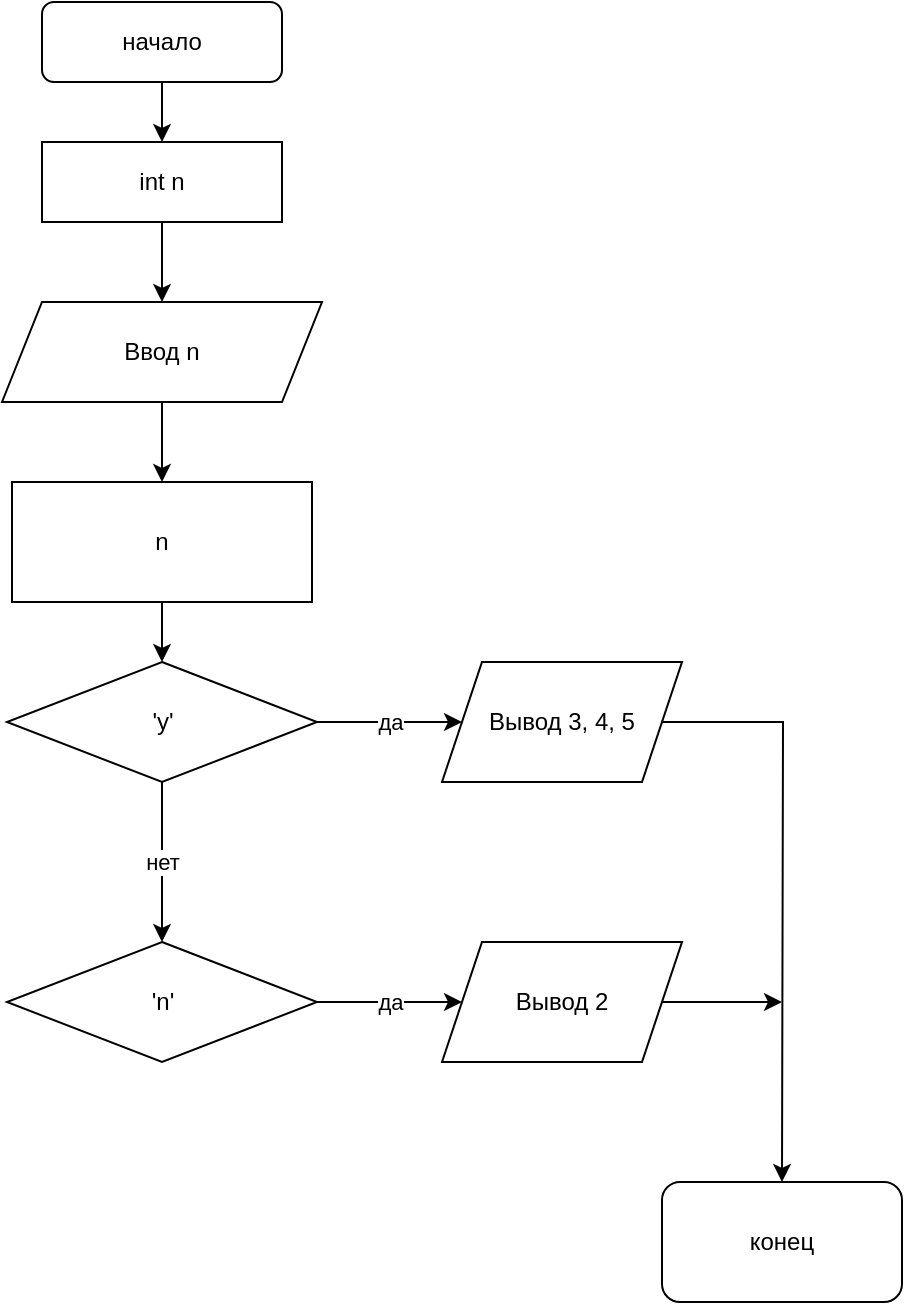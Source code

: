 <mxfile version="15.2.7" type="device"><diagram id="C5RBs43oDa-KdzZeNtuy" name="Page-1"><mxGraphModel dx="1264" dy="632" grid="1" gridSize="10" guides="1" tooltips="1" connect="1" arrows="1" fold="1" page="1" pageScale="1" pageWidth="827" pageHeight="1169" math="0" shadow="0"><root><mxCell id="WIyWlLk6GJQsqaUBKTNV-0"/><mxCell id="WIyWlLk6GJQsqaUBKTNV-1" parent="WIyWlLk6GJQsqaUBKTNV-0"/><mxCell id="bDKC3_h5JxGswN4xIM_n-3" style="edgeStyle=orthogonalEdgeStyle;rounded=0;orthogonalLoop=1;jettySize=auto;html=1;" edge="1" parent="WIyWlLk6GJQsqaUBKTNV-1" source="WIyWlLk6GJQsqaUBKTNV-3" target="bDKC3_h5JxGswN4xIM_n-1"><mxGeometry relative="1" as="geometry"/></mxCell><mxCell id="WIyWlLk6GJQsqaUBKTNV-3" value="начало" style="rounded=1;whiteSpace=wrap;html=1;fontSize=12;glass=0;strokeWidth=1;shadow=0;" parent="WIyWlLk6GJQsqaUBKTNV-1" vertex="1"><mxGeometry x="150" y="70" width="120" height="40" as="geometry"/></mxCell><mxCell id="bDKC3_h5JxGswN4xIM_n-5" style="edgeStyle=orthogonalEdgeStyle;rounded=0;orthogonalLoop=1;jettySize=auto;html=1;exitX=0.5;exitY=1;exitDx=0;exitDy=0;entryX=0.5;entryY=0;entryDx=0;entryDy=0;" edge="1" parent="WIyWlLk6GJQsqaUBKTNV-1" source="bDKC3_h5JxGswN4xIM_n-1" target="bDKC3_h5JxGswN4xIM_n-4"><mxGeometry relative="1" as="geometry"/></mxCell><mxCell id="bDKC3_h5JxGswN4xIM_n-1" value="int n" style="rounded=0;whiteSpace=wrap;html=1;" vertex="1" parent="WIyWlLk6GJQsqaUBKTNV-1"><mxGeometry x="150" y="140" width="120" height="40" as="geometry"/></mxCell><mxCell id="bDKC3_h5JxGswN4xIM_n-8" style="edgeStyle=orthogonalEdgeStyle;rounded=0;orthogonalLoop=1;jettySize=auto;html=1;entryX=0.5;entryY=0;entryDx=0;entryDy=0;" edge="1" parent="WIyWlLk6GJQsqaUBKTNV-1" source="bDKC3_h5JxGswN4xIM_n-4" target="bDKC3_h5JxGswN4xIM_n-7"><mxGeometry relative="1" as="geometry"/></mxCell><mxCell id="bDKC3_h5JxGswN4xIM_n-4" value="Ввод n" style="shape=parallelogram;perimeter=parallelogramPerimeter;whiteSpace=wrap;html=1;fixedSize=1;" vertex="1" parent="WIyWlLk6GJQsqaUBKTNV-1"><mxGeometry x="130" y="220" width="160" height="50" as="geometry"/></mxCell><mxCell id="bDKC3_h5JxGswN4xIM_n-10" style="edgeStyle=orthogonalEdgeStyle;rounded=0;orthogonalLoop=1;jettySize=auto;html=1;" edge="1" parent="WIyWlLk6GJQsqaUBKTNV-1" source="bDKC3_h5JxGswN4xIM_n-7" target="bDKC3_h5JxGswN4xIM_n-9"><mxGeometry relative="1" as="geometry"/></mxCell><mxCell id="bDKC3_h5JxGswN4xIM_n-7" value="n" style="rounded=0;whiteSpace=wrap;html=1;" vertex="1" parent="WIyWlLk6GJQsqaUBKTNV-1"><mxGeometry x="135" y="310" width="150" height="60" as="geometry"/></mxCell><mxCell id="bDKC3_h5JxGswN4xIM_n-11" value="да" style="edgeStyle=orthogonalEdgeStyle;rounded=0;orthogonalLoop=1;jettySize=auto;html=1;" edge="1" parent="WIyWlLk6GJQsqaUBKTNV-1" source="bDKC3_h5JxGswN4xIM_n-9" target="bDKC3_h5JxGswN4xIM_n-13"><mxGeometry relative="1" as="geometry"><mxPoint x="380" y="420" as="targetPoint"/></mxGeometry></mxCell><mxCell id="bDKC3_h5JxGswN4xIM_n-17" value="нет&lt;br&gt;" style="edgeStyle=orthogonalEdgeStyle;rounded=0;orthogonalLoop=1;jettySize=auto;html=1;" edge="1" parent="WIyWlLk6GJQsqaUBKTNV-1" source="bDKC3_h5JxGswN4xIM_n-9" target="bDKC3_h5JxGswN4xIM_n-15"><mxGeometry relative="1" as="geometry"/></mxCell><mxCell id="bDKC3_h5JxGswN4xIM_n-9" value="'y'" style="rhombus;whiteSpace=wrap;html=1;" vertex="1" parent="WIyWlLk6GJQsqaUBKTNV-1"><mxGeometry x="132.5" y="400" width="155" height="60" as="geometry"/></mxCell><mxCell id="bDKC3_h5JxGswN4xIM_n-14" style="edgeStyle=orthogonalEdgeStyle;rounded=0;orthogonalLoop=1;jettySize=auto;html=1;" edge="1" parent="WIyWlLk6GJQsqaUBKTNV-1" source="bDKC3_h5JxGswN4xIM_n-13"><mxGeometry relative="1" as="geometry"><mxPoint x="520" y="660" as="targetPoint"/></mxGeometry></mxCell><mxCell id="bDKC3_h5JxGswN4xIM_n-13" value="Вывод 3, 4, 5" style="shape=parallelogram;perimeter=parallelogramPerimeter;whiteSpace=wrap;html=1;fixedSize=1;" vertex="1" parent="WIyWlLk6GJQsqaUBKTNV-1"><mxGeometry x="350" y="400" width="120" height="60" as="geometry"/></mxCell><mxCell id="bDKC3_h5JxGswN4xIM_n-19" value="да" style="edgeStyle=orthogonalEdgeStyle;rounded=0;orthogonalLoop=1;jettySize=auto;html=1;entryX=0;entryY=0.5;entryDx=0;entryDy=0;" edge="1" parent="WIyWlLk6GJQsqaUBKTNV-1" source="bDKC3_h5JxGswN4xIM_n-15" target="bDKC3_h5JxGswN4xIM_n-18"><mxGeometry relative="1" as="geometry"/></mxCell><mxCell id="bDKC3_h5JxGswN4xIM_n-15" value="'n'" style="rhombus;whiteSpace=wrap;html=1;" vertex="1" parent="WIyWlLk6GJQsqaUBKTNV-1"><mxGeometry x="132.5" y="540" width="155" height="60" as="geometry"/></mxCell><mxCell id="bDKC3_h5JxGswN4xIM_n-20" style="edgeStyle=orthogonalEdgeStyle;rounded=0;orthogonalLoop=1;jettySize=auto;html=1;" edge="1" parent="WIyWlLk6GJQsqaUBKTNV-1" source="bDKC3_h5JxGswN4xIM_n-18"><mxGeometry relative="1" as="geometry"><mxPoint x="520" y="570" as="targetPoint"/></mxGeometry></mxCell><mxCell id="bDKC3_h5JxGswN4xIM_n-18" value="Вывод 2" style="shape=parallelogram;perimeter=parallelogramPerimeter;whiteSpace=wrap;html=1;fixedSize=1;" vertex="1" parent="WIyWlLk6GJQsqaUBKTNV-1"><mxGeometry x="350" y="540" width="120" height="60" as="geometry"/></mxCell><mxCell id="bDKC3_h5JxGswN4xIM_n-21" value="конец" style="rounded=1;whiteSpace=wrap;html=1;" vertex="1" parent="WIyWlLk6GJQsqaUBKTNV-1"><mxGeometry x="460" y="660" width="120" height="60" as="geometry"/></mxCell></root></mxGraphModel></diagram></mxfile>